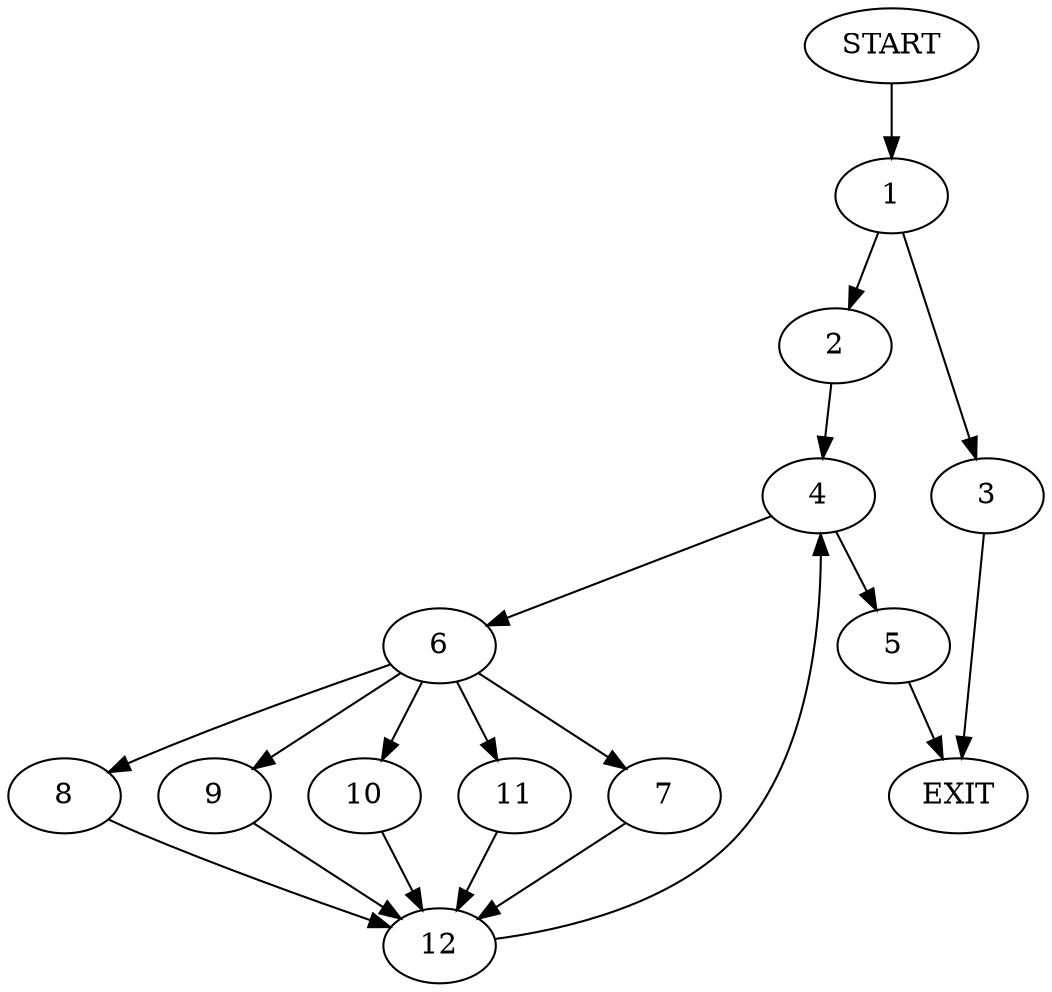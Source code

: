 digraph {
0 [label="START"]
13 [label="EXIT"]
0 -> 1
1 -> 2
1 -> 3
3 -> 13
2 -> 4
4 -> 5
4 -> 6
5 -> 13
6 -> 7
6 -> 8
6 -> 9
6 -> 10
6 -> 11
7 -> 12
8 -> 12
11 -> 12
10 -> 12
9 -> 12
12 -> 4
}
